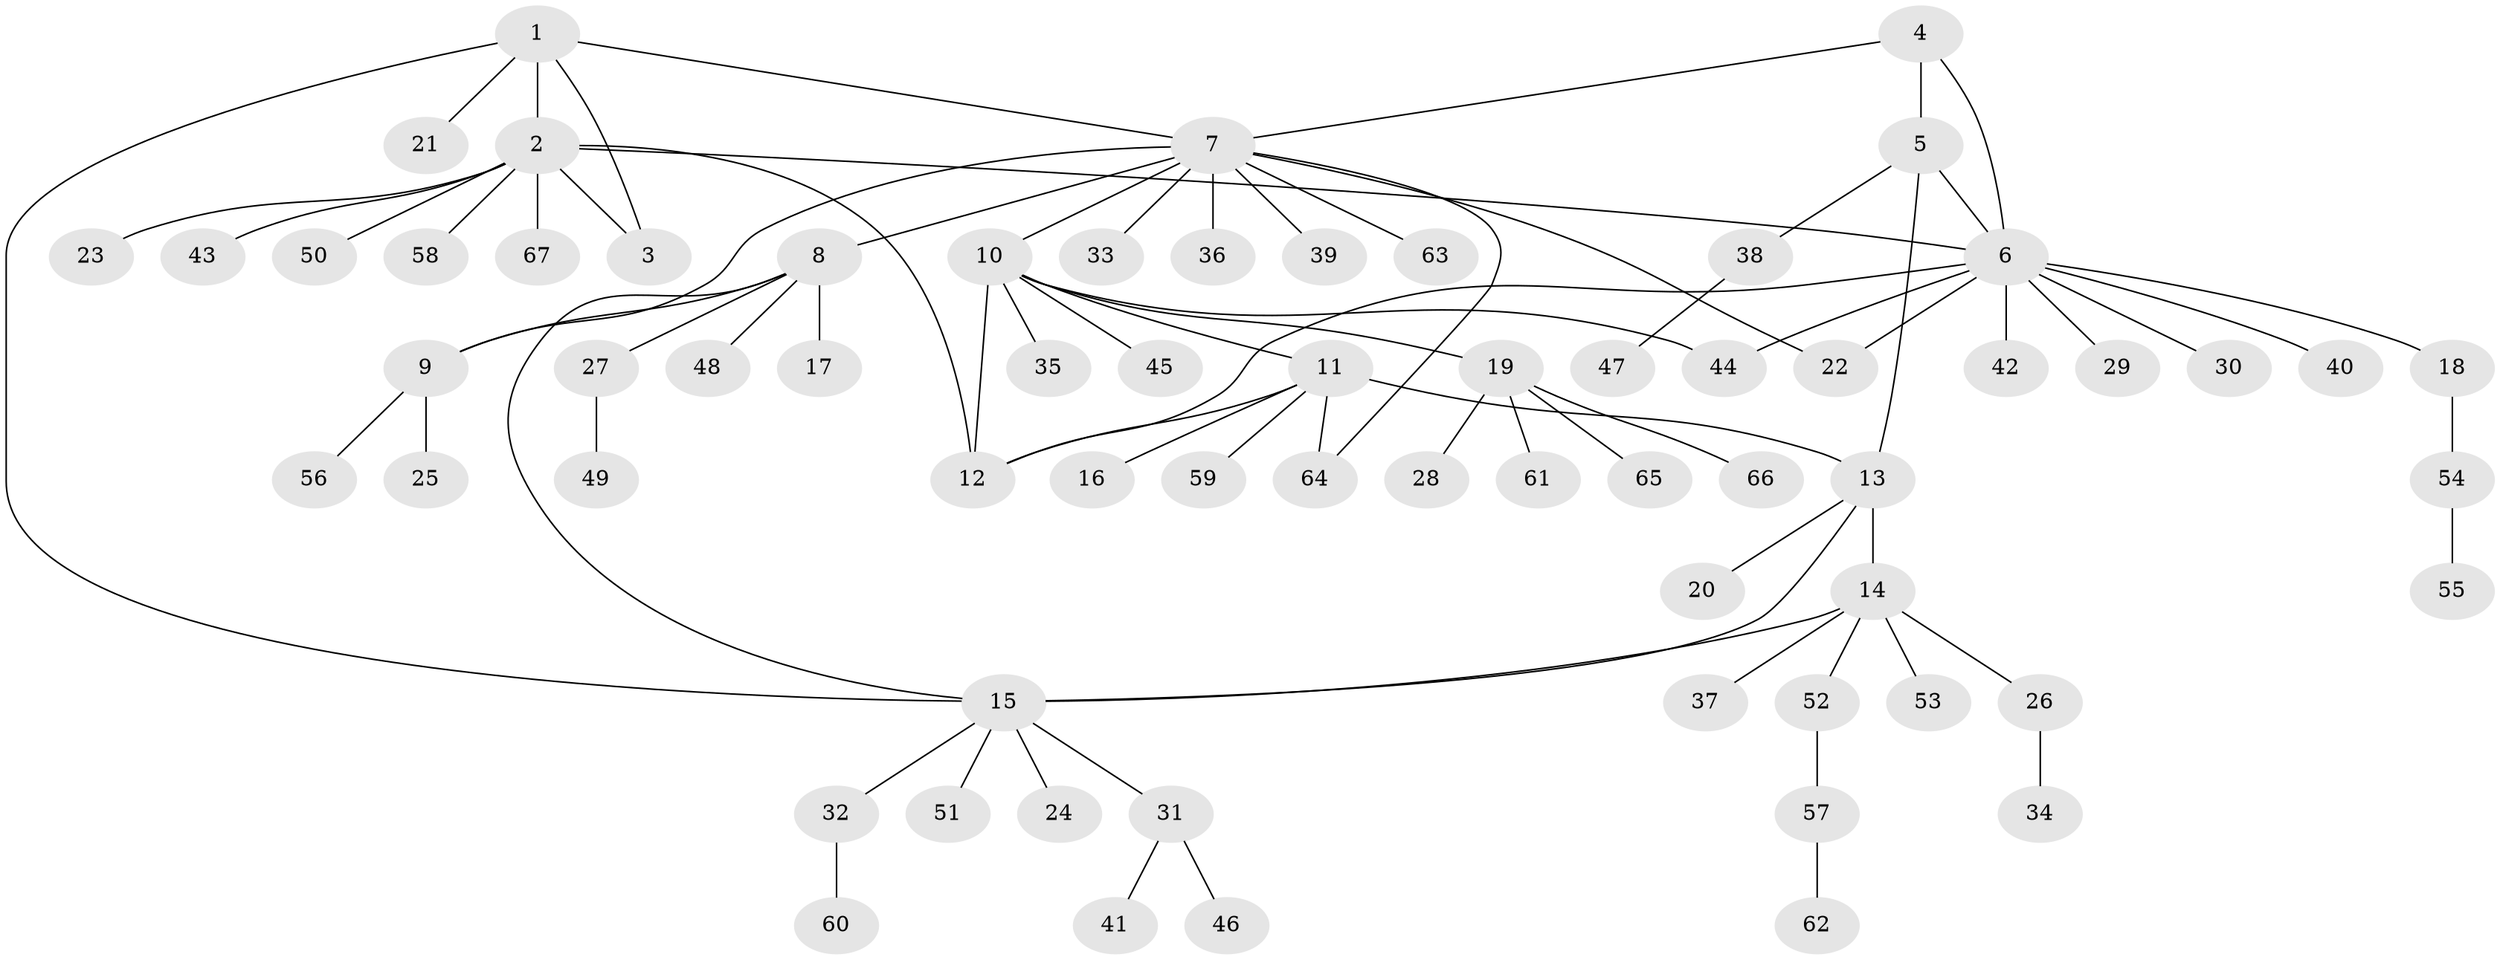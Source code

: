 // coarse degree distribution, {5: 0.018867924528301886, 8: 0.018867924528301886, 2: 0.16981132075471697, 12: 0.03773584905660377, 15: 0.018867924528301886, 3: 0.018867924528301886, 7: 0.018867924528301886, 4: 0.03773584905660377, 6: 0.018867924528301886, 1: 0.6415094339622641}
// Generated by graph-tools (version 1.1) at 2025/52/02/27/25 19:52:20]
// undirected, 67 vertices, 80 edges
graph export_dot {
graph [start="1"]
  node [color=gray90,style=filled];
  1;
  2;
  3;
  4;
  5;
  6;
  7;
  8;
  9;
  10;
  11;
  12;
  13;
  14;
  15;
  16;
  17;
  18;
  19;
  20;
  21;
  22;
  23;
  24;
  25;
  26;
  27;
  28;
  29;
  30;
  31;
  32;
  33;
  34;
  35;
  36;
  37;
  38;
  39;
  40;
  41;
  42;
  43;
  44;
  45;
  46;
  47;
  48;
  49;
  50;
  51;
  52;
  53;
  54;
  55;
  56;
  57;
  58;
  59;
  60;
  61;
  62;
  63;
  64;
  65;
  66;
  67;
  1 -- 2;
  1 -- 3;
  1 -- 7;
  1 -- 15;
  1 -- 21;
  2 -- 3;
  2 -- 6;
  2 -- 12;
  2 -- 23;
  2 -- 43;
  2 -- 50;
  2 -- 58;
  2 -- 67;
  4 -- 5;
  4 -- 6;
  4 -- 7;
  5 -- 6;
  5 -- 13;
  5 -- 38;
  6 -- 12;
  6 -- 18;
  6 -- 22;
  6 -- 29;
  6 -- 30;
  6 -- 40;
  6 -- 42;
  6 -- 44;
  7 -- 8;
  7 -- 9;
  7 -- 10;
  7 -- 22;
  7 -- 33;
  7 -- 36;
  7 -- 39;
  7 -- 63;
  7 -- 64;
  8 -- 9;
  8 -- 15;
  8 -- 17;
  8 -- 27;
  8 -- 48;
  9 -- 25;
  9 -- 56;
  10 -- 11;
  10 -- 12;
  10 -- 19;
  10 -- 35;
  10 -- 44;
  10 -- 45;
  11 -- 12;
  11 -- 13;
  11 -- 16;
  11 -- 59;
  11 -- 64;
  13 -- 14;
  13 -- 15;
  13 -- 20;
  14 -- 15;
  14 -- 26;
  14 -- 37;
  14 -- 52;
  14 -- 53;
  15 -- 24;
  15 -- 31;
  15 -- 32;
  15 -- 51;
  18 -- 54;
  19 -- 28;
  19 -- 61;
  19 -- 65;
  19 -- 66;
  26 -- 34;
  27 -- 49;
  31 -- 41;
  31 -- 46;
  32 -- 60;
  38 -- 47;
  52 -- 57;
  54 -- 55;
  57 -- 62;
}
